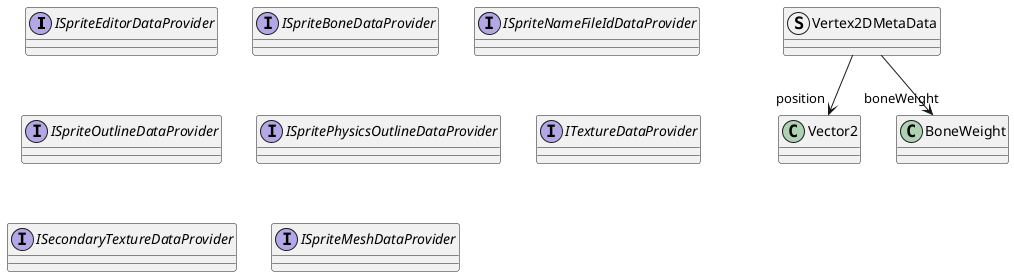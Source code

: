@startuml
interface ISpriteEditorDataProvider {
}
interface ISpriteBoneDataProvider {
}
interface ISpriteNameFileIdDataProvider {
}
interface ISpriteOutlineDataProvider {
}
interface ISpritePhysicsOutlineDataProvider {
}
interface ITextureDataProvider {
}
interface ISecondaryTextureDataProvider {
}
struct Vertex2DMetaData {
}
interface ISpriteMeshDataProvider {
}
Vertex2DMetaData --> "position" Vector2
Vertex2DMetaData --> "boneWeight" BoneWeight
@enduml
